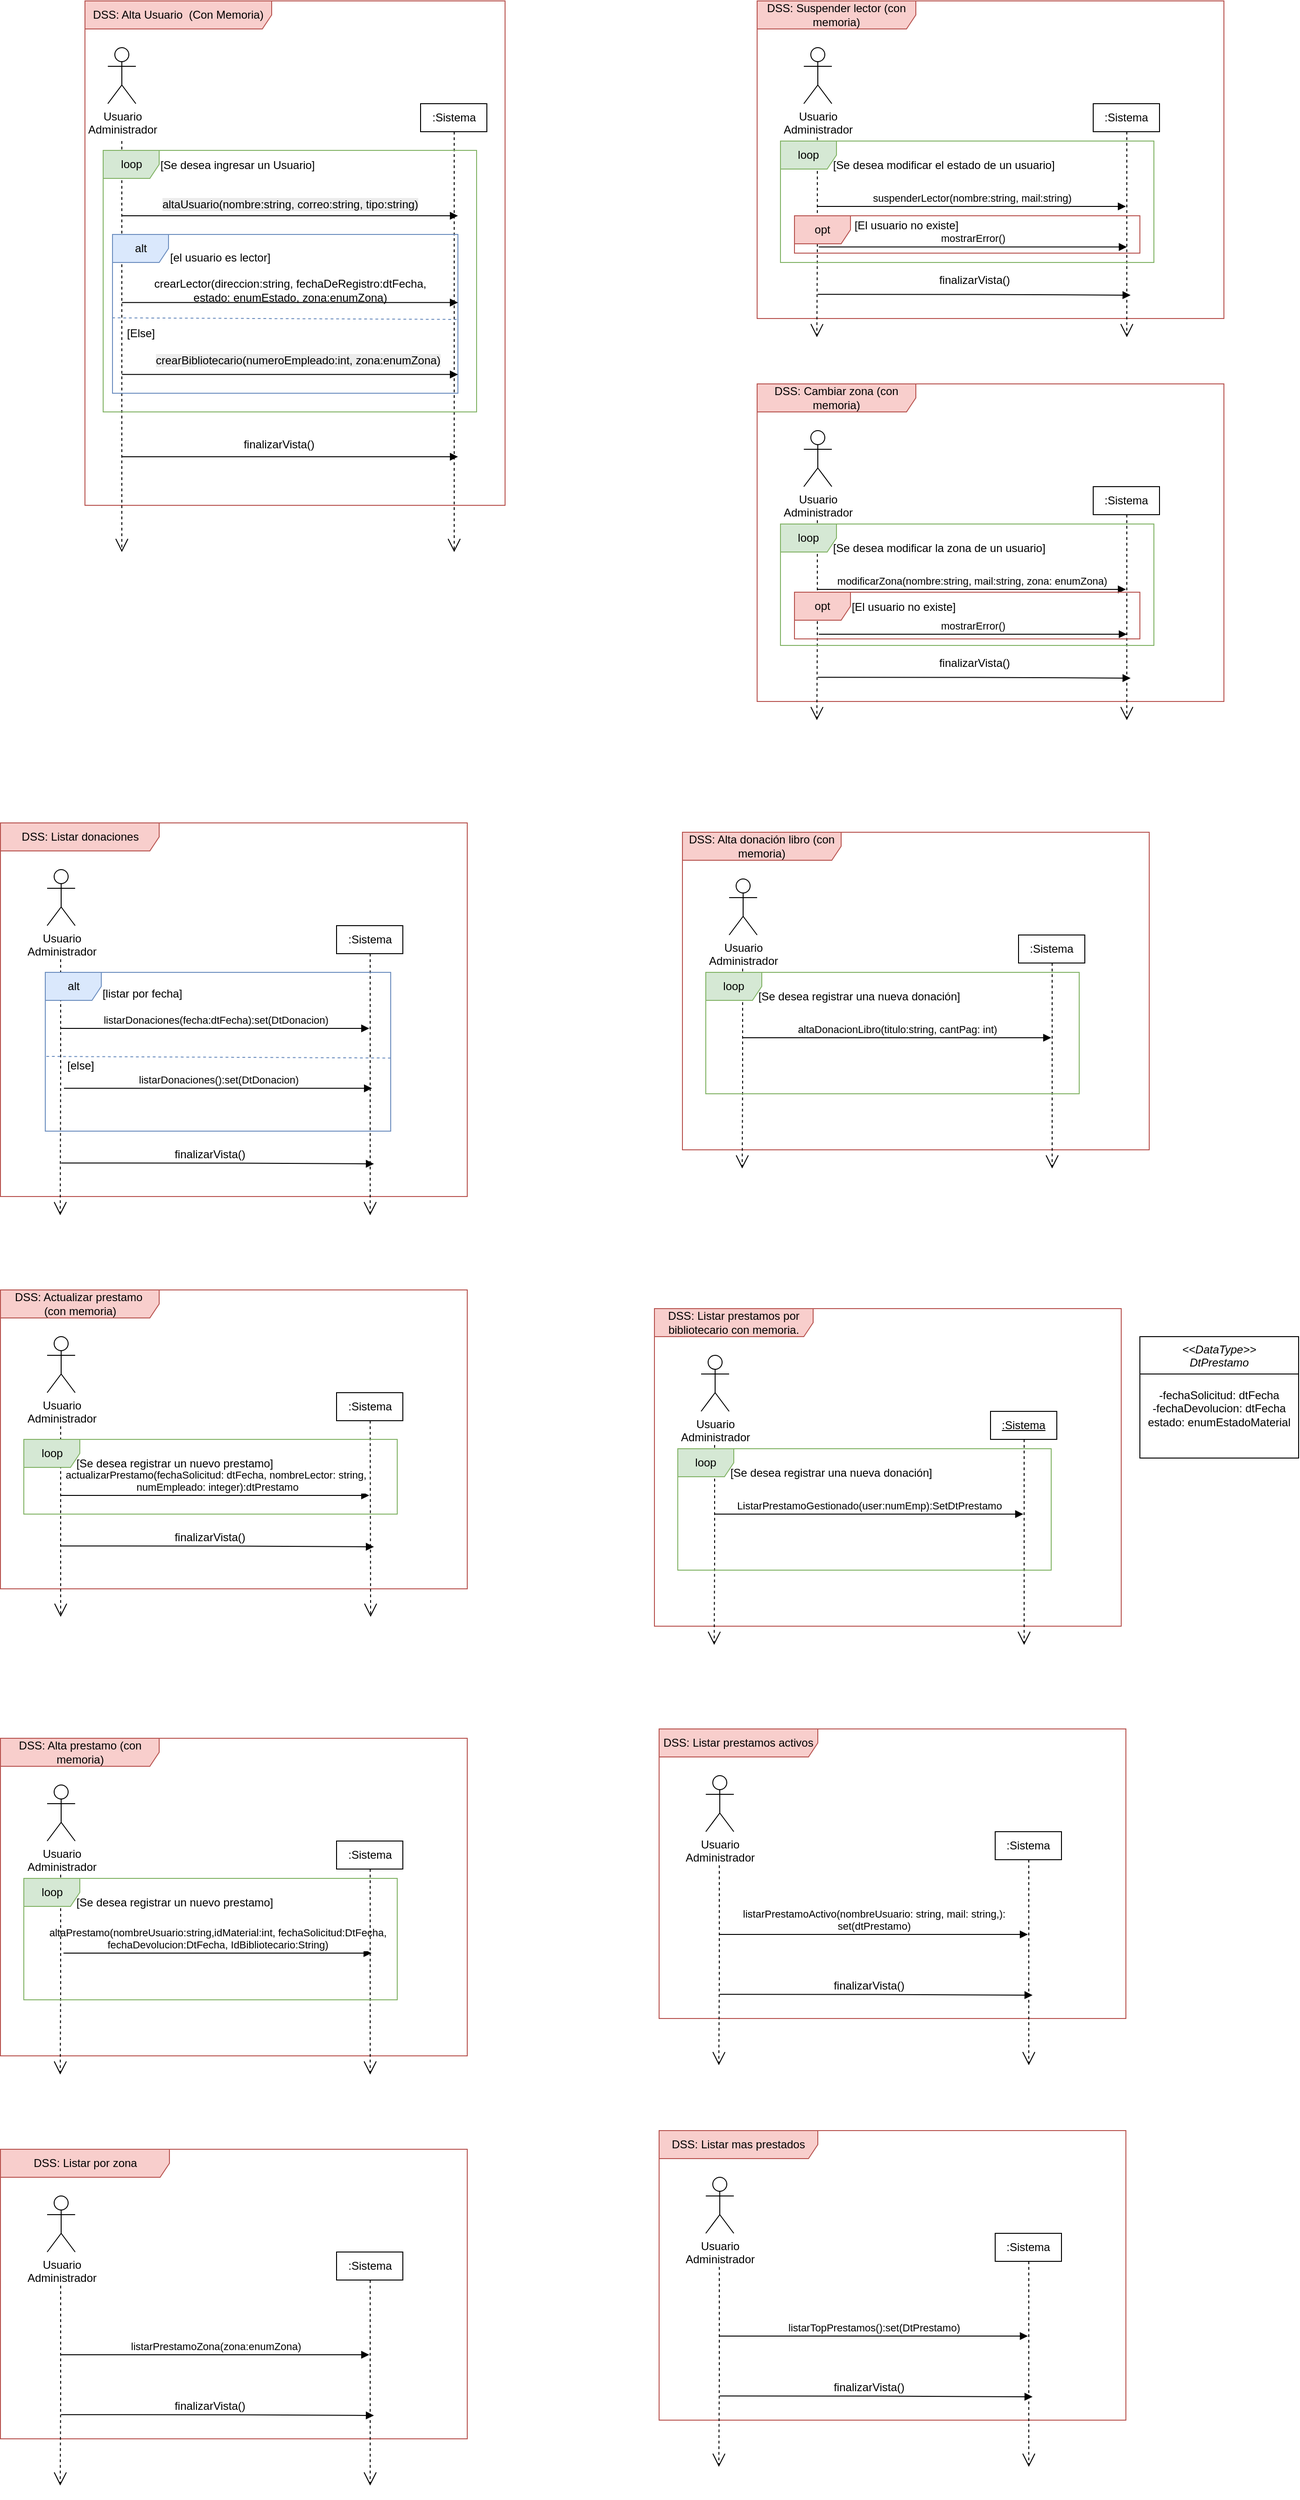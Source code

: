 <mxfile version="28.0.9">
  <diagram name="Página-1" id="qdVF2zYg-Ips_xFXBjyf">
    <mxGraphModel grid="1" page="1" gridSize="10" guides="1" tooltips="1" connect="1" arrows="1" fold="1" pageScale="1" pageWidth="827" pageHeight="1169" math="0" shadow="0">
      <root>
        <mxCell id="0" />
        <mxCell id="1" parent="0" />
        <mxCell id="u8HoLATWEpsCpUUx1uBB-64" value="&lt;span&gt;&lt;font style=&quot;color: rgb(0, 0, 0);&quot;&gt;altaPrestamo(nombreUsuario:string,idMaterial:int, fechaSolicitud:DtFecha,&lt;/font&gt;&lt;/span&gt;&lt;div&gt;&lt;span&gt;&lt;font style=&quot;color: rgb(0, 0, 0);&quot;&gt;fechaDevolucion:DtFecha, IdBibliotecario:String)&lt;/font&gt;&lt;/span&gt;&lt;/div&gt;" style="html=1;verticalAlign=bottom;endArrow=block;curved=0;rounded=0;" edge="1" parent="1">
          <mxGeometry x="-0.001" width="80" relative="1" as="geometry">
            <mxPoint x="307" y="2240" as="sourcePoint" />
            <mxPoint x="637" y="2240" as="targetPoint" />
            <mxPoint as="offset" />
          </mxGeometry>
        </mxCell>
        <mxCell id="IK1fP0KDzD4i9eeec2DN-3" value="DSS: Alta Usuario&amp;nbsp; (Con Memoria)" style="shape=umlFrame;whiteSpace=wrap;html=1;pointerEvents=0;fillColor=#f8cecc;strokeColor=#b85450;width=200;height=30;" vertex="1" parent="1">
          <mxGeometry x="330" y="150" width="450" height="540" as="geometry" />
        </mxCell>
        <mxCell id="_yzf1_SDmJfY8t1Ya5ZM-11" value="&lt;div&gt;DSS: Suspender lector (con memoria)&lt;/div&gt;" style="shape=umlFrame;whiteSpace=wrap;html=1;pointerEvents=0;fillColor=#f8cecc;strokeColor=#b85450;width=170;height=30;" vertex="1" parent="1">
          <mxGeometry x="1050" y="150" width="500" height="340" as="geometry" />
        </mxCell>
        <mxCell id="_yzf1_SDmJfY8t1Ya5ZM-12" value="Usuario&lt;div&gt;Administrador&lt;/div&gt;" style="shape=umlActor;verticalLabelPosition=bottom;verticalAlign=top;html=1;" vertex="1" parent="1">
          <mxGeometry x="1100" y="200" width="30" height="60" as="geometry" />
        </mxCell>
        <mxCell id="_yzf1_SDmJfY8t1Ya5ZM-14" value="" style="endArrow=open;endSize=12;dashed=1;html=1;rounded=0;" edge="1" parent="1">
          <mxGeometry width="160" relative="1" as="geometry">
            <mxPoint x="1114.47" y="296" as="sourcePoint" />
            <mxPoint x="1114" y="510" as="targetPoint" />
            <Array as="points">
              <mxPoint x="1114.47" y="416" />
            </Array>
          </mxGeometry>
        </mxCell>
        <mxCell id="_yzf1_SDmJfY8t1Ya5ZM-15" value=":Sistema" style="html=1;whiteSpace=wrap;" vertex="1" parent="1">
          <mxGeometry x="1410" y="260" width="71" height="30" as="geometry" />
        </mxCell>
        <mxCell id="_yzf1_SDmJfY8t1Ya5ZM-16" value="" style="endArrow=open;endSize=12;dashed=1;html=1;rounded=0;" edge="1" parent="1">
          <mxGeometry width="160" relative="1" as="geometry">
            <mxPoint x="1446" y="290" as="sourcePoint" />
            <mxPoint x="1446" y="510" as="targetPoint" />
          </mxGeometry>
        </mxCell>
        <mxCell id="_yzf1_SDmJfY8t1Ya5ZM-17" value="loop" style="shape=umlFrame;whiteSpace=wrap;html=1;pointerEvents=0;fillColor=#d5e8d4;strokeColor=#82b366;" vertex="1" parent="1">
          <mxGeometry x="1075" y="300" width="400" height="130" as="geometry" />
        </mxCell>
        <mxCell id="_yzf1_SDmJfY8t1Ya5ZM-19" value="" style="shape=table;startSize=0;container=1;collapsible=1;childLayout=tableLayout;fixedRows=1;rowLines=0;fontStyle=0;align=center;resizeLast=1;strokeColor=none;fillColor=none;collapsible=0;whiteSpace=wrap;html=1;" vertex="1" parent="1">
          <mxGeometry x="1090" y="310" width="330" height="30" as="geometry" />
        </mxCell>
        <mxCell id="_yzf1_SDmJfY8t1Ya5ZM-20" value="" style="shape=tableRow;horizontal=0;startSize=0;swimlaneHead=0;swimlaneBody=0;fillColor=none;collapsible=0;dropTarget=0;points=[[0,0.5],[1,0.5]];portConstraint=eastwest;top=0;left=0;right=0;bottom=0;" vertex="1" parent="_yzf1_SDmJfY8t1Ya5ZM-19">
          <mxGeometry width="330" height="30" as="geometry" />
        </mxCell>
        <mxCell id="_yzf1_SDmJfY8t1Ya5ZM-21" value="" style="shape=partialRectangle;connectable=0;fillColor=none;top=0;left=0;bottom=0;right=0;editable=1;overflow=hidden;" vertex="1" parent="_yzf1_SDmJfY8t1Ya5ZM-20">
          <mxGeometry width="30" height="30" as="geometry">
            <mxRectangle width="30" height="30" as="alternateBounds" />
          </mxGeometry>
        </mxCell>
        <mxCell id="_yzf1_SDmJfY8t1Ya5ZM-22" value=" [Se desea modificar el estado de un usuario]" style="shape=partialRectangle;connectable=0;fillColor=none;top=0;left=0;bottom=0;right=0;align=left;spacingLeft=6;overflow=hidden;" vertex="1" parent="_yzf1_SDmJfY8t1Ya5ZM-20">
          <mxGeometry x="30" width="300" height="30" as="geometry">
            <mxRectangle width="300" height="30" as="alternateBounds" />
          </mxGeometry>
        </mxCell>
        <mxCell id="_yzf1_SDmJfY8t1Ya5ZM-23" value="suspenderLector(nombre:string, mail:string)" style="html=1;verticalAlign=bottom;endArrow=block;curved=0;rounded=0;" edge="1" parent="1">
          <mxGeometry width="80" relative="1" as="geometry">
            <mxPoint x="1115" y="370" as="sourcePoint" />
            <mxPoint x="1445" y="370" as="targetPoint" />
          </mxGeometry>
        </mxCell>
        <mxCell id="u8HoLATWEpsCpUUx1uBB-19" value=":Sistema" style="html=1;whiteSpace=wrap;" vertex="1" parent="1">
          <mxGeometry x="689.5" y="260" width="71" height="30" as="geometry" />
        </mxCell>
        <mxCell id="u8HoLATWEpsCpUUx1uBB-20" value="" style="endArrow=open;endSize=12;dashed=1;html=1;rounded=0;" edge="1" parent="1">
          <mxGeometry width="160" relative="1" as="geometry">
            <mxPoint x="369.5" y="300" as="sourcePoint" />
            <mxPoint x="369.5" y="740" as="targetPoint" />
            <Array as="points">
              <mxPoint x="369.5" y="420" />
            </Array>
          </mxGeometry>
        </mxCell>
        <mxCell id="u8HoLATWEpsCpUUx1uBB-21" value="" style="endArrow=open;endSize=12;dashed=1;html=1;rounded=0;" edge="1" parent="1">
          <mxGeometry width="160" relative="1" as="geometry">
            <mxPoint x="725.5" y="290" as="sourcePoint" />
            <mxPoint x="725.5" y="740" as="targetPoint" />
          </mxGeometry>
        </mxCell>
        <mxCell id="u8HoLATWEpsCpUUx1uBB-24" value="Usuario&lt;div&gt;Administrador&lt;/div&gt;" style="shape=umlActor;verticalLabelPosition=bottom;verticalAlign=top;html=1;" vertex="1" parent="1">
          <mxGeometry x="354.5" y="200" width="30" height="60" as="geometry" />
        </mxCell>
        <mxCell id="u8HoLATWEpsCpUUx1uBB-27" value="alt" style="shape=umlFrame;whiteSpace=wrap;html=1;pointerEvents=0;fillColor=#dae8fc;strokeColor=#6c8ebf;" vertex="1" parent="1">
          <mxGeometry x="359.5" y="400" width="370" height="170" as="geometry" />
        </mxCell>
        <mxCell id="u8HoLATWEpsCpUUx1uBB-32" value="[Else]" style="text;html=1;align=center;verticalAlign=middle;whiteSpace=wrap;rounded=0;" vertex="1" parent="1">
          <mxGeometry x="359.5" y="490.89" width="60" height="30" as="geometry" />
        </mxCell>
        <mxCell id="u8HoLATWEpsCpUUx1uBB-33" value="[el usuario es lector]" style="text;html=1;align=center;verticalAlign=middle;whiteSpace=wrap;rounded=0;" vertex="1" parent="1">
          <mxGeometry x="419.5" y="410" width="110" height="30" as="geometry" />
        </mxCell>
        <mxCell id="u8HoLATWEpsCpUUx1uBB-34" value="" style="endArrow=none;dashed=1;html=1;rounded=0;fillColor=#dae8fc;strokeColor=#6c8ebf;exitX=-0.001;exitY=0.578;exitDx=0;exitDy=0;exitPerimeter=0;" edge="1" parent="1">
          <mxGeometry width="50" height="50" relative="1" as="geometry">
            <mxPoint x="359.13" y="489.26" as="sourcePoint" />
            <mxPoint x="729.5" y="491" as="targetPoint" />
          </mxGeometry>
        </mxCell>
        <mxCell id="u8HoLATWEpsCpUUx1uBB-35" value="loop" style="shape=umlFrame;whiteSpace=wrap;html=1;pointerEvents=0;fillColor=#d5e8d4;strokeColor=#82b366;" vertex="1" parent="1">
          <mxGeometry x="349.5" y="310" width="400" height="280" as="geometry" />
        </mxCell>
        <mxCell id="u8HoLATWEpsCpUUx1uBB-36" value="" style="shape=table;startSize=0;container=1;collapsible=1;childLayout=tableLayout;fixedRows=1;rowLines=0;fontStyle=0;align=center;resizeLast=1;strokeColor=none;fillColor=none;collapsible=0;whiteSpace=wrap;html=1;" vertex="1" parent="1">
          <mxGeometry x="369.5" y="310" width="240" height="30" as="geometry" />
        </mxCell>
        <mxCell id="u8HoLATWEpsCpUUx1uBB-37" value="" style="shape=tableRow;horizontal=0;startSize=0;swimlaneHead=0;swimlaneBody=0;fillColor=none;collapsible=0;dropTarget=0;points=[[0,0.5],[1,0.5]];portConstraint=eastwest;top=0;left=0;right=0;bottom=0;" vertex="1" parent="u8HoLATWEpsCpUUx1uBB-36">
          <mxGeometry width="240" height="30" as="geometry" />
        </mxCell>
        <mxCell id="u8HoLATWEpsCpUUx1uBB-38" value="" style="shape=partialRectangle;connectable=0;fillColor=none;top=0;left=0;bottom=0;right=0;editable=1;overflow=hidden;" vertex="1" parent="u8HoLATWEpsCpUUx1uBB-37">
          <mxGeometry width="30" height="30" as="geometry">
            <mxRectangle width="30" height="30" as="alternateBounds" />
          </mxGeometry>
        </mxCell>
        <mxCell id="u8HoLATWEpsCpUUx1uBB-39" value=" [Se desea ingresar un Usuario]" style="shape=partialRectangle;connectable=0;fillColor=none;top=0;left=0;bottom=0;right=0;align=left;spacingLeft=6;overflow=hidden;" vertex="1" parent="u8HoLATWEpsCpUUx1uBB-37">
          <mxGeometry x="30" width="210" height="30" as="geometry">
            <mxRectangle width="210" height="30" as="alternateBounds" />
          </mxGeometry>
        </mxCell>
        <mxCell id="_yzf1_SDmJfY8t1Ya5ZM-39" value="&lt;div&gt;DSS: Cambiar zona (con memoria)&lt;/div&gt;" style="shape=umlFrame;whiteSpace=wrap;html=1;pointerEvents=0;fillColor=#f8cecc;strokeColor=#b85450;width=170;height=30;" vertex="1" parent="1">
          <mxGeometry x="1050" y="560" width="500" height="340" as="geometry" />
        </mxCell>
        <mxCell id="_yzf1_SDmJfY8t1Ya5ZM-40" value="Usuario&lt;div&gt;Administrador&lt;/div&gt;" style="shape=umlActor;verticalLabelPosition=bottom;verticalAlign=top;html=1;" vertex="1" parent="1">
          <mxGeometry x="1100" y="610" width="30" height="60" as="geometry" />
        </mxCell>
        <mxCell id="_yzf1_SDmJfY8t1Ya5ZM-41" value="" style="endArrow=open;endSize=12;dashed=1;html=1;rounded=0;" edge="1" parent="1">
          <mxGeometry width="160" relative="1" as="geometry">
            <mxPoint x="1114.47" y="706" as="sourcePoint" />
            <mxPoint x="1114" y="920" as="targetPoint" />
            <Array as="points">
              <mxPoint x="1114.47" y="826" />
            </Array>
          </mxGeometry>
        </mxCell>
        <mxCell id="_yzf1_SDmJfY8t1Ya5ZM-42" value=":Sistema" style="html=1;whiteSpace=wrap;" vertex="1" parent="1">
          <mxGeometry x="1410" y="670" width="71" height="30" as="geometry" />
        </mxCell>
        <mxCell id="_yzf1_SDmJfY8t1Ya5ZM-43" value="" style="endArrow=open;endSize=12;dashed=1;html=1;rounded=0;" edge="1" parent="1">
          <mxGeometry width="160" relative="1" as="geometry">
            <mxPoint x="1446" y="700" as="sourcePoint" />
            <mxPoint x="1446" y="920" as="targetPoint" />
          </mxGeometry>
        </mxCell>
        <mxCell id="_yzf1_SDmJfY8t1Ya5ZM-44" value="loop" style="shape=umlFrame;whiteSpace=wrap;html=1;pointerEvents=0;fillColor=#d5e8d4;strokeColor=#82b366;" vertex="1" parent="1">
          <mxGeometry x="1075" y="710" width="400" height="130" as="geometry" />
        </mxCell>
        <mxCell id="_yzf1_SDmJfY8t1Ya5ZM-45" value="" style="shape=table;startSize=0;container=1;collapsible=1;childLayout=tableLayout;fixedRows=1;rowLines=0;fontStyle=0;align=center;resizeLast=1;strokeColor=none;fillColor=none;collapsible=0;whiteSpace=wrap;html=1;" vertex="1" parent="1">
          <mxGeometry x="1090" y="720" width="330" height="30" as="geometry" />
        </mxCell>
        <mxCell id="_yzf1_SDmJfY8t1Ya5ZM-46" value="" style="shape=tableRow;horizontal=0;startSize=0;swimlaneHead=0;swimlaneBody=0;fillColor=none;collapsible=0;dropTarget=0;points=[[0,0.5],[1,0.5]];portConstraint=eastwest;top=0;left=0;right=0;bottom=0;" vertex="1" parent="_yzf1_SDmJfY8t1Ya5ZM-45">
          <mxGeometry width="330" height="30" as="geometry" />
        </mxCell>
        <mxCell id="_yzf1_SDmJfY8t1Ya5ZM-47" value="" style="shape=partialRectangle;connectable=0;fillColor=none;top=0;left=0;bottom=0;right=0;editable=1;overflow=hidden;" vertex="1" parent="_yzf1_SDmJfY8t1Ya5ZM-46">
          <mxGeometry width="30" height="30" as="geometry">
            <mxRectangle width="30" height="30" as="alternateBounds" />
          </mxGeometry>
        </mxCell>
        <mxCell id="_yzf1_SDmJfY8t1Ya5ZM-48" value=" [Se desea modificar la zona de un usuario]" style="shape=partialRectangle;connectable=0;fillColor=none;top=0;left=0;bottom=0;right=0;align=left;spacingLeft=6;overflow=hidden;" vertex="1" parent="_yzf1_SDmJfY8t1Ya5ZM-46">
          <mxGeometry x="30" width="300" height="30" as="geometry">
            <mxRectangle width="300" height="30" as="alternateBounds" />
          </mxGeometry>
        </mxCell>
        <mxCell id="_yzf1_SDmJfY8t1Ya5ZM-49" value="modificarZona(nombre:string, mail:string, zona: enumZona)" style="html=1;verticalAlign=bottom;endArrow=block;curved=0;rounded=0;" edge="1" parent="1">
          <mxGeometry x="-0.001" width="80" relative="1" as="geometry">
            <mxPoint x="1115" y="780" as="sourcePoint" />
            <mxPoint x="1445" y="780" as="targetPoint" />
            <mxPoint as="offset" />
          </mxGeometry>
        </mxCell>
        <mxCell id="_yzf1_SDmJfY8t1Ya5ZM-52" value="opt" style="shape=umlFrame;whiteSpace=wrap;html=1;pointerEvents=0;fillColor=#f8cecc;strokeColor=#b85450;" vertex="1" parent="1">
          <mxGeometry x="1090" y="783" width="370" height="50" as="geometry" />
        </mxCell>
        <mxCell id="_yzf1_SDmJfY8t1Ya5ZM-53" value="" style="shape=table;startSize=0;container=1;collapsible=1;childLayout=tableLayout;fixedRows=1;rowLines=0;fontStyle=0;align=center;resizeLast=1;strokeColor=none;fillColor=none;collapsible=0;whiteSpace=wrap;html=1;" vertex="1" parent="1">
          <mxGeometry x="1110" y="783" width="330" height="30" as="geometry" />
        </mxCell>
        <mxCell id="_yzf1_SDmJfY8t1Ya5ZM-54" value="" style="shape=tableRow;horizontal=0;startSize=0;swimlaneHead=0;swimlaneBody=0;fillColor=none;collapsible=0;dropTarget=0;points=[[0,0.5],[1,0.5]];portConstraint=eastwest;top=0;left=0;right=0;bottom=0;" vertex="1" parent="_yzf1_SDmJfY8t1Ya5ZM-53">
          <mxGeometry width="330" height="30" as="geometry" />
        </mxCell>
        <mxCell id="_yzf1_SDmJfY8t1Ya5ZM-55" value="" style="shape=partialRectangle;connectable=0;fillColor=none;top=0;left=0;bottom=0;right=0;editable=1;overflow=hidden;" vertex="1" parent="_yzf1_SDmJfY8t1Ya5ZM-54">
          <mxGeometry width="30" height="30" as="geometry">
            <mxRectangle width="30" height="30" as="alternateBounds" />
          </mxGeometry>
        </mxCell>
        <mxCell id="_yzf1_SDmJfY8t1Ya5ZM-56" value=" [El usuario no existe]" style="shape=partialRectangle;connectable=0;fillColor=none;top=0;left=0;bottom=0;right=0;align=left;spacingLeft=6;overflow=hidden;" vertex="1" parent="_yzf1_SDmJfY8t1Ya5ZM-54">
          <mxGeometry x="30" width="300" height="30" as="geometry">
            <mxRectangle width="300" height="30" as="alternateBounds" />
          </mxGeometry>
        </mxCell>
        <mxCell id="_yzf1_SDmJfY8t1Ya5ZM-57" value="mostrarError()" style="html=1;verticalAlign=bottom;endArrow=block;curved=0;rounded=0;" edge="1" parent="1">
          <mxGeometry x="-0.001" width="80" relative="1" as="geometry">
            <mxPoint x="1116" y="828" as="sourcePoint" />
            <mxPoint x="1446" y="828" as="targetPoint" />
            <mxPoint as="offset" />
          </mxGeometry>
        </mxCell>
        <mxCell id="IK1fP0KDzD4i9eeec2DN-5" value="&lt;div&gt;DSS: Alta donación libro (con memoria)&lt;/div&gt;" style="shape=umlFrame;whiteSpace=wrap;html=1;pointerEvents=0;fillColor=#f8cecc;strokeColor=#b85450;width=170;height=30;" vertex="1" parent="1">
          <mxGeometry x="970" y="1040" width="500" height="340" as="geometry" />
        </mxCell>
        <mxCell id="IK1fP0KDzD4i9eeec2DN-6" value="Usuario&lt;div&gt;Administrador&lt;/div&gt;" style="shape=umlActor;verticalLabelPosition=bottom;verticalAlign=top;html=1;" vertex="1" parent="1">
          <mxGeometry x="1020" y="1090" width="30" height="60" as="geometry" />
        </mxCell>
        <mxCell id="IK1fP0KDzD4i9eeec2DN-7" value="" style="endArrow=open;endSize=12;dashed=1;html=1;rounded=0;" edge="1" parent="1">
          <mxGeometry width="160" relative="1" as="geometry">
            <mxPoint x="1034.47" y="1186" as="sourcePoint" />
            <mxPoint x="1034" y="1400" as="targetPoint" />
            <Array as="points">
              <mxPoint x="1034.47" y="1306" />
            </Array>
          </mxGeometry>
        </mxCell>
        <mxCell id="IK1fP0KDzD4i9eeec2DN-8" value=":Sistema" style="html=1;whiteSpace=wrap;" vertex="1" parent="1">
          <mxGeometry x="1330" y="1150" width="71" height="30" as="geometry" />
        </mxCell>
        <mxCell id="IK1fP0KDzD4i9eeec2DN-9" value="" style="endArrow=open;endSize=12;dashed=1;html=1;rounded=0;" edge="1" parent="1">
          <mxGeometry width="160" relative="1" as="geometry">
            <mxPoint x="1366" y="1180" as="sourcePoint" />
            <mxPoint x="1366" y="1400" as="targetPoint" />
          </mxGeometry>
        </mxCell>
        <mxCell id="IK1fP0KDzD4i9eeec2DN-10" value="loop" style="shape=umlFrame;whiteSpace=wrap;html=1;pointerEvents=0;fillColor=#d5e8d4;strokeColor=#82b366;" vertex="1" parent="1">
          <mxGeometry x="995" y="1190" width="400" height="130" as="geometry" />
        </mxCell>
        <mxCell id="IK1fP0KDzD4i9eeec2DN-11" value="" style="shape=table;startSize=0;container=1;collapsible=1;childLayout=tableLayout;fixedRows=1;rowLines=0;fontStyle=0;align=center;resizeLast=1;strokeColor=none;fillColor=none;collapsible=0;whiteSpace=wrap;html=1;" vertex="1" parent="1">
          <mxGeometry x="1010" y="1200" width="330" height="30" as="geometry" />
        </mxCell>
        <mxCell id="IK1fP0KDzD4i9eeec2DN-12" value="" style="shape=tableRow;horizontal=0;startSize=0;swimlaneHead=0;swimlaneBody=0;fillColor=none;collapsible=0;dropTarget=0;points=[[0,0.5],[1,0.5]];portConstraint=eastwest;top=0;left=0;right=0;bottom=0;" vertex="1" parent="IK1fP0KDzD4i9eeec2DN-11">
          <mxGeometry width="330" height="30" as="geometry" />
        </mxCell>
        <mxCell id="IK1fP0KDzD4i9eeec2DN-13" value="" style="shape=partialRectangle;connectable=0;fillColor=none;top=0;left=0;bottom=0;right=0;editable=1;overflow=hidden;" vertex="1" parent="IK1fP0KDzD4i9eeec2DN-12">
          <mxGeometry width="30" height="30" as="geometry">
            <mxRectangle width="30" height="30" as="alternateBounds" />
          </mxGeometry>
        </mxCell>
        <mxCell id="IK1fP0KDzD4i9eeec2DN-14" value=" [Se desea registrar una nueva donación]" style="shape=partialRectangle;connectable=0;fillColor=none;top=0;left=0;bottom=0;right=0;align=left;spacingLeft=6;overflow=hidden;" vertex="1" parent="IK1fP0KDzD4i9eeec2DN-12">
          <mxGeometry x="30" width="300" height="30" as="geometry">
            <mxRectangle width="300" height="30" as="alternateBounds" />
          </mxGeometry>
        </mxCell>
        <mxCell id="IK1fP0KDzD4i9eeec2DN-15" value="altaDonacionLibro(titulo:string, cantPag: int)" style="html=1;verticalAlign=bottom;endArrow=block;curved=0;rounded=0;" edge="1" parent="1">
          <mxGeometry x="-0.001" width="80" relative="1" as="geometry">
            <mxPoint x="1035" y="1260" as="sourcePoint" />
            <mxPoint x="1365" y="1260" as="targetPoint" />
            <mxPoint as="offset" />
          </mxGeometry>
        </mxCell>
        <mxCell id="_yzf1_SDmJfY8t1Ya5ZM-58" value="opt" style="shape=umlFrame;whiteSpace=wrap;html=1;pointerEvents=0;fillColor=#f8cecc;strokeColor=#b85450;" vertex="1" parent="1">
          <mxGeometry x="1090" y="380" width="370" height="40" as="geometry" />
        </mxCell>
        <mxCell id="_yzf1_SDmJfY8t1Ya5ZM-59" value="" style="shape=table;startSize=0;container=1;collapsible=1;childLayout=tableLayout;fixedRows=1;rowLines=0;fontStyle=0;align=center;resizeLast=1;strokeColor=none;fillColor=none;collapsible=0;whiteSpace=wrap;html=1;" vertex="1" parent="1">
          <mxGeometry x="1113" y="374.39" width="330" height="30" as="geometry" />
        </mxCell>
        <mxCell id="_yzf1_SDmJfY8t1Ya5ZM-60" value="" style="shape=tableRow;horizontal=0;startSize=0;swimlaneHead=0;swimlaneBody=0;fillColor=none;collapsible=0;dropTarget=0;points=[[0,0.5],[1,0.5]];portConstraint=eastwest;top=0;left=0;right=0;bottom=0;" vertex="1" parent="_yzf1_SDmJfY8t1Ya5ZM-59">
          <mxGeometry width="330" height="30" as="geometry" />
        </mxCell>
        <mxCell id="_yzf1_SDmJfY8t1Ya5ZM-61" value="" style="shape=partialRectangle;connectable=0;fillColor=none;top=0;left=0;bottom=0;right=0;editable=1;overflow=hidden;" vertex="1" parent="_yzf1_SDmJfY8t1Ya5ZM-60">
          <mxGeometry width="30" height="30" as="geometry">
            <mxRectangle width="30" height="30" as="alternateBounds" />
          </mxGeometry>
        </mxCell>
        <mxCell id="_yzf1_SDmJfY8t1Ya5ZM-62" value=" [El usuario no existe]" style="shape=partialRectangle;connectable=0;fillColor=none;top=0;left=0;bottom=0;right=0;align=left;spacingLeft=6;overflow=hidden;" vertex="1" parent="_yzf1_SDmJfY8t1Ya5ZM-60">
          <mxGeometry x="30" width="300" height="30" as="geometry">
            <mxRectangle width="300" height="30" as="alternateBounds" />
          </mxGeometry>
        </mxCell>
        <mxCell id="_yzf1_SDmJfY8t1Ya5ZM-63" value="mostrarError()" style="html=1;verticalAlign=bottom;endArrow=block;curved=0;rounded=0;" edge="1" parent="1">
          <mxGeometry x="-0.001" width="80" relative="1" as="geometry">
            <mxPoint x="1116" y="413.39" as="sourcePoint" />
            <mxPoint x="1446" y="413.39" as="targetPoint" />
            <mxPoint as="offset" />
          </mxGeometry>
        </mxCell>
        <mxCell id="_yzf1_SDmJfY8t1Ya5ZM-64" value="&lt;div&gt;DSS: Listar donaciones&lt;/div&gt;" style="shape=umlFrame;whiteSpace=wrap;html=1;pointerEvents=0;fillColor=#f8cecc;strokeColor=#b85450;width=170;height=30;" vertex="1" parent="1">
          <mxGeometry x="239.5" y="1030" width="500" height="400" as="geometry" />
        </mxCell>
        <mxCell id="_yzf1_SDmJfY8t1Ya5ZM-65" value="Usuario&lt;div&gt;Administrador&lt;/div&gt;" style="shape=umlActor;verticalLabelPosition=bottom;verticalAlign=top;html=1;" vertex="1" parent="1">
          <mxGeometry x="289.5" y="1080" width="30" height="60" as="geometry" />
        </mxCell>
        <mxCell id="_yzf1_SDmJfY8t1Ya5ZM-66" value="" style="endArrow=open;endSize=12;dashed=1;html=1;rounded=0;" edge="1" parent="1">
          <mxGeometry width="160" relative="1" as="geometry">
            <mxPoint x="303.97" y="1176" as="sourcePoint" />
            <mxPoint x="303.5" y="1450" as="targetPoint" />
            <Array as="points">
              <mxPoint x="303.97" y="1296" />
            </Array>
          </mxGeometry>
        </mxCell>
        <mxCell id="_yzf1_SDmJfY8t1Ya5ZM-67" value=":Sistema" style="html=1;whiteSpace=wrap;" vertex="1" parent="1">
          <mxGeometry x="599.5" y="1140" width="71" height="30" as="geometry" />
        </mxCell>
        <mxCell id="_yzf1_SDmJfY8t1Ya5ZM-68" value="" style="endArrow=open;endSize=12;dashed=1;html=1;rounded=0;" edge="1" parent="1">
          <mxGeometry width="160" relative="1" as="geometry">
            <mxPoint x="635.5" y="1170" as="sourcePoint" />
            <mxPoint x="635.5" y="1450" as="targetPoint" />
          </mxGeometry>
        </mxCell>
        <mxCell id="_yzf1_SDmJfY8t1Ya5ZM-74" value="listarDonaciones(fecha:dtFecha):set(DtDonacion)" style="html=1;verticalAlign=bottom;endArrow=block;curved=0;rounded=0;" edge="1" parent="1">
          <mxGeometry width="80" relative="1" as="geometry">
            <mxPoint x="304.5" y="1250" as="sourcePoint" />
            <mxPoint x="634.5" y="1250" as="targetPoint" />
          </mxGeometry>
        </mxCell>
        <mxCell id="_yzf1_SDmJfY8t1Ya5ZM-83" value="alt" style="shape=umlFrame;whiteSpace=wrap;html=1;pointerEvents=0;fillColor=#dae8fc;strokeColor=#6c8ebf;" vertex="1" parent="1">
          <mxGeometry x="287.5" y="1190" width="370" height="170" as="geometry" />
        </mxCell>
        <mxCell id="_yzf1_SDmJfY8t1Ya5ZM-84" value="[listar por fecha]" style="text;html=1;align=center;verticalAlign=middle;resizable=0;points=[];autosize=1;strokeColor=none;fillColor=none;" vertex="1" parent="1">
          <mxGeometry x="335.5" y="1198" width="110" height="30" as="geometry" />
        </mxCell>
        <mxCell id="_yzf1_SDmJfY8t1Ya5ZM-85" value="" style="endArrow=none;dashed=1;html=1;rounded=0;fillColor=#dae8fc;strokeColor=#6c8ebf;exitX=-0.001;exitY=0.578;exitDx=0;exitDy=0;exitPerimeter=0;" edge="1" parent="1">
          <mxGeometry width="50" height="50" relative="1" as="geometry">
            <mxPoint x="288.63" y="1280" as="sourcePoint" />
            <mxPoint x="659" y="1281.74" as="targetPoint" />
          </mxGeometry>
        </mxCell>
        <mxCell id="_yzf1_SDmJfY8t1Ya5ZM-86" value="[else]" style="text;html=1;align=center;verticalAlign=middle;resizable=0;points=[];autosize=1;strokeColor=none;fillColor=none;" vertex="1" parent="1">
          <mxGeometry x="299.5" y="1275" width="50" height="30" as="geometry" />
        </mxCell>
        <mxCell id="_yzf1_SDmJfY8t1Ya5ZM-87" value="listarDonaciones():set(DtDonacion)" style="html=1;verticalAlign=bottom;endArrow=block;curved=0;rounded=0;" edge="1" parent="1">
          <mxGeometry x="-0.001" width="80" relative="1" as="geometry">
            <mxPoint x="307.5" y="1314.18" as="sourcePoint" />
            <mxPoint x="637.5" y="1314.18" as="targetPoint" />
            <mxPoint as="offset" />
          </mxGeometry>
        </mxCell>
        <mxCell id="u8HoLATWEpsCpUUx1uBB-47" value="" style="group" connectable="0" vertex="1" parent="1">
          <mxGeometry x="369.5" y="350" width="360" height="50" as="geometry" />
        </mxCell>
        <mxCell id="u8HoLATWEpsCpUUx1uBB-22" value="" style="endArrow=block;endFill=1;html=1;edgeStyle=orthogonalEdgeStyle;align=left;verticalAlign=top;rounded=0;startSize=10;" edge="1" parent="u8HoLATWEpsCpUUx1uBB-47">
          <mxGeometry x="-1" relative="1" as="geometry">
            <mxPoint y="30" as="sourcePoint" />
            <mxPoint x="360" y="30" as="targetPoint" />
          </mxGeometry>
        </mxCell>
        <mxCell id="_yzf1_SDmJfY8t1Ya5ZM-90" value="&#xa;&lt;span style=&quot;color: rgb(0, 0, 0); font-family: Helvetica; font-size: 12px; font-style: normal; font-variant-ligatures: normal; font-variant-caps: normal; font-weight: 400; letter-spacing: normal; orphans: 2; text-align: center; text-indent: 0px; text-transform: none; widows: 2; word-spacing: 0px; -webkit-text-stroke-width: 0px; white-space: normal; background-color: rgb(236, 236, 236); text-decoration-thickness: initial; text-decoration-style: initial; text-decoration-color: initial; display: inline !important; float: none;&quot;&gt;altaUsuario(nombre:string, correo:string, tipo:string)&lt;/span&gt;&#xa;&#xa;" style="text;html=1;align=center;verticalAlign=middle;whiteSpace=wrap;rounded=0;" vertex="1" parent="u8HoLATWEpsCpUUx1uBB-47">
          <mxGeometry x="15" width="330" height="50" as="geometry" />
        </mxCell>
        <mxCell id="u8HoLATWEpsCpUUx1uBB-48" value="" style="group" connectable="0" vertex="1" parent="1">
          <mxGeometry x="369.5" y="444.89" width="360" height="30" as="geometry" />
        </mxCell>
        <mxCell id="u8HoLATWEpsCpUUx1uBB-28" value="" style="endArrow=block;endFill=1;html=1;edgeStyle=orthogonalEdgeStyle;align=left;verticalAlign=top;rounded=0;" edge="1" parent="u8HoLATWEpsCpUUx1uBB-48">
          <mxGeometry x="-1" relative="1" as="geometry">
            <mxPoint y="28" as="sourcePoint" />
            <mxPoint x="360" y="28" as="targetPoint" />
          </mxGeometry>
        </mxCell>
        <mxCell id="u8HoLATWEpsCpUUx1uBB-29" value="crearLector(direccion:string, fechaDeRegistro:dtFecha, estado: enumEstado, zona:enumZona)" style="text;html=1;align=center;verticalAlign=middle;whiteSpace=wrap;rounded=0;" vertex="1" parent="u8HoLATWEpsCpUUx1uBB-48">
          <mxGeometry x="25" width="310" height="30" as="geometry" />
        </mxCell>
        <mxCell id="u8HoLATWEpsCpUUx1uBB-49" value="" style="group" connectable="0" vertex="1" parent="1">
          <mxGeometry x="369.5" y="520.89" width="400.5" height="30" as="geometry" />
        </mxCell>
        <mxCell id="u8HoLATWEpsCpUUx1uBB-30" value="" style="endArrow=block;endFill=1;html=1;edgeStyle=orthogonalEdgeStyle;align=left;verticalAlign=top;rounded=0;" edge="1" parent="u8HoLATWEpsCpUUx1uBB-49">
          <mxGeometry x="-1" relative="1" as="geometry">
            <mxPoint y="29" as="sourcePoint" />
            <mxPoint x="360" y="29" as="targetPoint" />
          </mxGeometry>
        </mxCell>
        <mxCell id="u8HoLATWEpsCpUUx1uBB-46" value="&lt;span style=&quot;font-size: 12px; text-align: center; background-color: rgb(236, 236, 236);&quot;&gt;crearBibliotecario(numeroEmpleado:int, zona:enumZona)&lt;/span&gt;" style="text;strokeColor=none;fillColor=none;spacingLeft=4;spacingRight=4;overflow=hidden;rotatable=0;points=[[0,0.5],[1,0.5]];portConstraint=eastwest;fontSize=11;whiteSpace=wrap;html=1;fontFamily=Helvetica;fontColor=default;labelBackgroundColor=default;resizable=1;" vertex="1" parent="u8HoLATWEpsCpUUx1uBB-49">
          <mxGeometry x="30.5" width="370" height="30" as="geometry" />
        </mxCell>
        <mxCell id="u8HoLATWEpsCpUUx1uBB-50" value="" style="group" connectable="0" vertex="1" parent="1">
          <mxGeometry x="369.5" y="610" width="360" height="30" as="geometry" />
        </mxCell>
        <mxCell id="u8HoLATWEpsCpUUx1uBB-25" value="finalizarVista()" style="text;html=1;align=center;verticalAlign=middle;whiteSpace=wrap;rounded=0;" vertex="1" parent="u8HoLATWEpsCpUUx1uBB-50">
          <mxGeometry x="138" width="60" height="30" as="geometry" />
        </mxCell>
        <mxCell id="u8HoLATWEpsCpUUx1uBB-26" value="" style="endArrow=block;endFill=1;html=1;edgeStyle=orthogonalEdgeStyle;align=left;verticalAlign=top;rounded=0;" edge="1" parent="u8HoLATWEpsCpUUx1uBB-50">
          <mxGeometry x="-1" relative="1" as="geometry">
            <mxPoint y="28" as="sourcePoint" />
            <mxPoint x="360" y="28" as="targetPoint" />
          </mxGeometry>
        </mxCell>
        <mxCell id="u8HoLATWEpsCpUUx1uBB-51" value="" style="group" connectable="0" vertex="1" parent="1">
          <mxGeometry x="1115" y="434.18" width="335" height="30.82" as="geometry" />
        </mxCell>
        <mxCell id="_yzf1_SDmJfY8t1Ya5ZM-24" value="finalizarVista()" style="text;html=1;align=center;verticalAlign=middle;whiteSpace=wrap;rounded=0;" vertex="1" parent="u8HoLATWEpsCpUUx1uBB-51">
          <mxGeometry x="138" width="60" height="30" as="geometry" />
        </mxCell>
        <mxCell id="_yzf1_SDmJfY8t1Ya5ZM-25" value="" style="endArrow=block;endFill=1;html=1;edgeStyle=orthogonalEdgeStyle;align=left;verticalAlign=top;rounded=0;" edge="1" parent="u8HoLATWEpsCpUUx1uBB-51">
          <mxGeometry x="-1" relative="1" as="geometry">
            <mxPoint y="30" as="sourcePoint" />
            <mxPoint x="335" y="30.82" as="targetPoint" />
            <Array as="points">
              <mxPoint x="168" y="29.82" />
              <mxPoint x="335" y="30.82" />
            </Array>
          </mxGeometry>
        </mxCell>
        <mxCell id="u8HoLATWEpsCpUUx1uBB-52" value="" style="group" connectable="0" vertex="1" parent="1">
          <mxGeometry x="1115" y="844.18" width="335" height="30.82" as="geometry" />
        </mxCell>
        <mxCell id="_yzf1_SDmJfY8t1Ya5ZM-50" value="finalizarVista()" style="text;html=1;align=center;verticalAlign=middle;whiteSpace=wrap;rounded=0;" vertex="1" parent="u8HoLATWEpsCpUUx1uBB-52">
          <mxGeometry x="138" width="60" height="30" as="geometry" />
        </mxCell>
        <mxCell id="_yzf1_SDmJfY8t1Ya5ZM-51" value="" style="endArrow=block;endFill=1;html=1;edgeStyle=orthogonalEdgeStyle;align=left;verticalAlign=top;rounded=0;" edge="1" parent="u8HoLATWEpsCpUUx1uBB-52">
          <mxGeometry x="-1" relative="1" as="geometry">
            <mxPoint y="30" as="sourcePoint" />
            <mxPoint x="335" y="30.82" as="targetPoint" />
            <Array as="points">
              <mxPoint x="168" y="29.82" />
              <mxPoint x="335" y="30.82" />
            </Array>
          </mxGeometry>
        </mxCell>
        <mxCell id="u8HoLATWEpsCpUUx1uBB-53" value="" style="group" connectable="0" vertex="1" parent="1">
          <mxGeometry x="304.5" y="1370" width="335" height="30" as="geometry" />
        </mxCell>
        <mxCell id="_yzf1_SDmJfY8t1Ya5ZM-75" value="finalizarVista()" style="text;html=1;align=center;verticalAlign=middle;whiteSpace=wrap;rounded=0;" vertex="1" parent="u8HoLATWEpsCpUUx1uBB-53">
          <mxGeometry x="129.5" width="60" height="30" as="geometry" />
        </mxCell>
        <mxCell id="_yzf1_SDmJfY8t1Ya5ZM-76" value="" style="endArrow=block;endFill=1;html=1;edgeStyle=orthogonalEdgeStyle;align=left;verticalAlign=top;rounded=0;" edge="1" parent="u8HoLATWEpsCpUUx1uBB-53">
          <mxGeometry x="-1" relative="1" as="geometry">
            <mxPoint y="24.18" as="sourcePoint" />
            <mxPoint x="335" y="25" as="targetPoint" />
            <Array as="points">
              <mxPoint x="168" y="24" />
              <mxPoint x="335" y="25" />
            </Array>
          </mxGeometry>
        </mxCell>
        <mxCell id="_yzf1_SDmJfY8t1Ya5ZM-93" value="&lt;div&gt;DSS: Actualizar prestamo&amp;nbsp;&lt;/div&gt;&lt;div&gt;(con memoria)&lt;/div&gt;" style="shape=umlFrame;whiteSpace=wrap;html=1;pointerEvents=0;fillColor=#f8cecc;strokeColor=#b85450;width=170;height=30;" vertex="1" parent="1">
          <mxGeometry x="239.5" y="1530" width="500" height="320" as="geometry" />
        </mxCell>
        <mxCell id="_yzf1_SDmJfY8t1Ya5ZM-94" value="Usuario&lt;div&gt;Administrador&lt;/div&gt;" style="shape=umlActor;verticalLabelPosition=bottom;verticalAlign=top;html=1;" vertex="1" parent="1">
          <mxGeometry x="289.5" y="1580" width="30" height="60" as="geometry" />
        </mxCell>
        <mxCell id="_yzf1_SDmJfY8t1Ya5ZM-95" value="" style="endArrow=open;endSize=12;dashed=1;html=1;rounded=0;" edge="1" parent="1">
          <mxGeometry width="160" relative="1" as="geometry">
            <mxPoint x="303.97" y="1676" as="sourcePoint" />
            <mxPoint x="304" y="1880" as="targetPoint" />
            <Array as="points">
              <mxPoint x="303.97" y="1796" />
            </Array>
          </mxGeometry>
        </mxCell>
        <mxCell id="_yzf1_SDmJfY8t1Ya5ZM-96" value=":Sistema" style="html=1;whiteSpace=wrap;" vertex="1" parent="1">
          <mxGeometry x="599.5" y="1640" width="71" height="30" as="geometry" />
        </mxCell>
        <mxCell id="_yzf1_SDmJfY8t1Ya5ZM-97" value="" style="endArrow=open;endSize=12;dashed=1;html=1;rounded=0;" edge="1" parent="1">
          <mxGeometry width="160" relative="1" as="geometry">
            <mxPoint x="635.5" y="1670" as="sourcePoint" />
            <mxPoint x="636" y="1880" as="targetPoint" />
          </mxGeometry>
        </mxCell>
        <mxCell id="_yzf1_SDmJfY8t1Ya5ZM-98" value="actualizarPrestamo(fechaSolicitud: dtFecha, nombreLector: string,&lt;div&gt;&amp;nbsp;numEmpleado: integer):dtPrestamo&lt;/div&gt;" style="html=1;verticalAlign=bottom;endArrow=block;curved=0;rounded=0;" edge="1" parent="1">
          <mxGeometry width="80" relative="1" as="geometry">
            <mxPoint x="304.5" y="1750" as="sourcePoint" />
            <mxPoint x="634.5" y="1750" as="targetPoint" />
          </mxGeometry>
        </mxCell>
        <mxCell id="_yzf1_SDmJfY8t1Ya5ZM-104" value="" style="group" connectable="0" vertex="1" parent="1">
          <mxGeometry x="304.5" y="1780" width="335" height="30" as="geometry" />
        </mxCell>
        <mxCell id="_yzf1_SDmJfY8t1Ya5ZM-105" value="finalizarVista()" style="text;html=1;align=center;verticalAlign=middle;whiteSpace=wrap;rounded=0;" vertex="1" parent="_yzf1_SDmJfY8t1Ya5ZM-104">
          <mxGeometry x="129.5" width="60" height="30" as="geometry" />
        </mxCell>
        <mxCell id="_yzf1_SDmJfY8t1Ya5ZM-106" value="" style="endArrow=block;endFill=1;html=1;edgeStyle=orthogonalEdgeStyle;align=left;verticalAlign=top;rounded=0;" edge="1" parent="_yzf1_SDmJfY8t1Ya5ZM-104">
          <mxGeometry x="-1" relative="1" as="geometry">
            <mxPoint y="24.18" as="sourcePoint" />
            <mxPoint x="335" y="25" as="targetPoint" />
            <Array as="points">
              <mxPoint x="168" y="24" />
              <mxPoint x="335" y="25" />
            </Array>
          </mxGeometry>
        </mxCell>
        <mxCell id="IK1fP0KDzD4i9eeec2DN-25" value="&lt;div&gt;DSS: Listar prestamos por bibliotecario con memoria.&lt;/div&gt;" style="shape=umlFrame;whiteSpace=wrap;html=1;pointerEvents=0;fillColor=#f8cecc;strokeColor=#b85450;width=170;height=30;" vertex="1" parent="1">
          <mxGeometry x="940" y="1550" width="500" height="340" as="geometry" />
        </mxCell>
        <mxCell id="IK1fP0KDzD4i9eeec2DN-26" value="Usuario&lt;div&gt;Administrador&lt;/div&gt;" style="shape=umlActor;verticalLabelPosition=bottom;verticalAlign=top;html=1;" vertex="1" parent="1">
          <mxGeometry x="990" y="1600" width="30" height="60" as="geometry" />
        </mxCell>
        <mxCell id="IK1fP0KDzD4i9eeec2DN-27" value="" style="endArrow=open;endSize=12;dashed=1;html=1;rounded=0;" edge="1" parent="1">
          <mxGeometry width="160" relative="1" as="geometry">
            <mxPoint x="1004.47" y="1696" as="sourcePoint" />
            <mxPoint x="1004" y="1910" as="targetPoint" />
            <Array as="points">
              <mxPoint x="1004.47" y="1816" />
            </Array>
          </mxGeometry>
        </mxCell>
        <mxCell id="IK1fP0KDzD4i9eeec2DN-28" value="&lt;u&gt;:Sistema&lt;/u&gt;" style="html=1;whiteSpace=wrap;" vertex="1" parent="1">
          <mxGeometry x="1300" y="1660" width="71" height="30" as="geometry" />
        </mxCell>
        <mxCell id="IK1fP0KDzD4i9eeec2DN-29" value="" style="endArrow=open;endSize=12;dashed=1;html=1;rounded=0;" edge="1" parent="1">
          <mxGeometry width="160" relative="1" as="geometry">
            <mxPoint x="1336" y="1690" as="sourcePoint" />
            <mxPoint x="1336" y="1910" as="targetPoint" />
          </mxGeometry>
        </mxCell>
        <mxCell id="IK1fP0KDzD4i9eeec2DN-30" value="loop" style="shape=umlFrame;whiteSpace=wrap;html=1;pointerEvents=0;fillColor=#d5e8d4;strokeColor=#82b366;" vertex="1" parent="1">
          <mxGeometry x="965" y="1700" width="400" height="130" as="geometry" />
        </mxCell>
        <mxCell id="IK1fP0KDzD4i9eeec2DN-31" value="" style="shape=table;startSize=0;container=1;collapsible=1;childLayout=tableLayout;fixedRows=1;rowLines=0;fontStyle=0;align=center;resizeLast=1;strokeColor=none;fillColor=none;collapsible=0;whiteSpace=wrap;html=1;" vertex="1" parent="1">
          <mxGeometry x="980" y="1710" width="330" height="30" as="geometry" />
        </mxCell>
        <mxCell id="IK1fP0KDzD4i9eeec2DN-32" value="" style="shape=tableRow;horizontal=0;startSize=0;swimlaneHead=0;swimlaneBody=0;fillColor=none;collapsible=0;dropTarget=0;points=[[0,0.5],[1,0.5]];portConstraint=eastwest;top=0;left=0;right=0;bottom=0;" vertex="1" parent="IK1fP0KDzD4i9eeec2DN-31">
          <mxGeometry width="330" height="30" as="geometry" />
        </mxCell>
        <mxCell id="IK1fP0KDzD4i9eeec2DN-33" value="" style="shape=partialRectangle;connectable=0;fillColor=none;top=0;left=0;bottom=0;right=0;editable=1;overflow=hidden;" vertex="1" parent="IK1fP0KDzD4i9eeec2DN-32">
          <mxGeometry width="30" height="30" as="geometry">
            <mxRectangle width="30" height="30" as="alternateBounds" />
          </mxGeometry>
        </mxCell>
        <mxCell id="IK1fP0KDzD4i9eeec2DN-34" value=" [Se desea registrar una nueva donación]" style="shape=partialRectangle;connectable=0;fillColor=none;top=0;left=0;bottom=0;right=0;align=left;spacingLeft=6;overflow=hidden;" vertex="1" parent="IK1fP0KDzD4i9eeec2DN-32">
          <mxGeometry x="30" width="300" height="30" as="geometry">
            <mxRectangle width="300" height="30" as="alternateBounds" />
          </mxGeometry>
        </mxCell>
        <mxCell id="IK1fP0KDzD4i9eeec2DN-35" value="ListarPrestamoGestionado(user:numEmp):SetDtPrestamo" style="html=1;verticalAlign=bottom;endArrow=block;curved=0;rounded=0;" edge="1" parent="1">
          <mxGeometry width="80" relative="1" as="geometry">
            <mxPoint x="1005" y="1770" as="sourcePoint" />
            <mxPoint x="1335" y="1770" as="targetPoint" />
            <mxPoint as="offset" />
          </mxGeometry>
        </mxCell>
        <mxCell id="u8HoLATWEpsCpUUx1uBB-54" value="&lt;div&gt;DSS: Alta prestamo (con memoria)&lt;/div&gt;" style="shape=umlFrame;whiteSpace=wrap;html=1;pointerEvents=0;fillColor=#f8cecc;strokeColor=#b85450;width=170;height=30;" vertex="1" parent="1">
          <mxGeometry x="239.5" y="2010" width="500" height="340" as="geometry" />
        </mxCell>
        <mxCell id="u8HoLATWEpsCpUUx1uBB-55" value="Usuario&lt;div&gt;Administrador&lt;/div&gt;" style="shape=umlActor;verticalLabelPosition=bottom;verticalAlign=top;html=1;" vertex="1" parent="1">
          <mxGeometry x="289.5" y="2060" width="30" height="60" as="geometry" />
        </mxCell>
        <mxCell id="u8HoLATWEpsCpUUx1uBB-56" value="" style="endArrow=open;endSize=12;dashed=1;html=1;rounded=0;" edge="1" parent="1">
          <mxGeometry width="160" relative="1" as="geometry">
            <mxPoint x="303.97" y="2156" as="sourcePoint" />
            <mxPoint x="303.5" y="2370" as="targetPoint" />
            <Array as="points">
              <mxPoint x="303.97" y="2276" />
            </Array>
          </mxGeometry>
        </mxCell>
        <mxCell id="u8HoLATWEpsCpUUx1uBB-57" value=":Sistema" style="html=1;whiteSpace=wrap;" vertex="1" parent="1">
          <mxGeometry x="599.5" y="2120" width="71" height="30" as="geometry" />
        </mxCell>
        <mxCell id="u8HoLATWEpsCpUUx1uBB-58" value="" style="endArrow=open;endSize=12;dashed=1;html=1;rounded=0;" edge="1" parent="1">
          <mxGeometry width="160" relative="1" as="geometry">
            <mxPoint x="635.5" y="2150" as="sourcePoint" />
            <mxPoint x="635.5" y="2370" as="targetPoint" />
          </mxGeometry>
        </mxCell>
        <mxCell id="u8HoLATWEpsCpUUx1uBB-59" value="loop" style="shape=umlFrame;whiteSpace=wrap;html=1;pointerEvents=0;fillColor=#d5e8d4;strokeColor=#82b366;" vertex="1" parent="1">
          <mxGeometry x="264.5" y="2160" width="400" height="130" as="geometry" />
        </mxCell>
        <mxCell id="u8HoLATWEpsCpUUx1uBB-60" value="" style="shape=table;startSize=0;container=1;collapsible=1;childLayout=tableLayout;fixedRows=1;rowLines=0;fontStyle=0;align=center;resizeLast=1;strokeColor=none;fillColor=none;collapsible=0;whiteSpace=wrap;html=1;" vertex="1" parent="1">
          <mxGeometry x="279.5" y="2170" width="330" height="30" as="geometry" />
        </mxCell>
        <mxCell id="u8HoLATWEpsCpUUx1uBB-61" value="" style="shape=tableRow;horizontal=0;startSize=0;swimlaneHead=0;swimlaneBody=0;fillColor=none;collapsible=0;dropTarget=0;points=[[0,0.5],[1,0.5]];portConstraint=eastwest;top=0;left=0;right=0;bottom=0;" vertex="1" parent="u8HoLATWEpsCpUUx1uBB-60">
          <mxGeometry width="330" height="30" as="geometry" />
        </mxCell>
        <mxCell id="u8HoLATWEpsCpUUx1uBB-62" value="" style="shape=partialRectangle;connectable=0;fillColor=none;top=0;left=0;bottom=0;right=0;editable=1;overflow=hidden;" vertex="1" parent="u8HoLATWEpsCpUUx1uBB-61">
          <mxGeometry width="30" height="30" as="geometry">
            <mxRectangle width="30" height="30" as="alternateBounds" />
          </mxGeometry>
        </mxCell>
        <mxCell id="u8HoLATWEpsCpUUx1uBB-63" value=" [Se desea registrar un nuevo prestamo]" style="shape=partialRectangle;connectable=0;fillColor=none;top=0;left=0;bottom=0;right=0;align=left;spacingLeft=6;overflow=hidden;" vertex="1" parent="u8HoLATWEpsCpUUx1uBB-61">
          <mxGeometry x="30" width="300" height="30" as="geometry">
            <mxRectangle width="300" height="30" as="alternateBounds" />
          </mxGeometry>
        </mxCell>
        <mxCell id="IK1fP0KDzD4i9eeec2DN-36" value="&lt;&lt;DataType&gt;&gt;&#xa;DtPrestamo" style="swimlane;fontStyle=2;align=center;verticalAlign=top;childLayout=stackLayout;horizontal=1;startSize=40;horizontalStack=0;resizeParent=1;resizeLast=0;collapsible=1;marginBottom=0;rounded=0;shadow=0;strokeWidth=1;" vertex="1" parent="1">
          <mxGeometry x="1460" y="1580" width="170" height="130" as="geometry">
            <mxRectangle x="230" y="140" width="160" height="26" as="alternateBounds" />
          </mxGeometry>
        </mxCell>
        <mxCell id="IK1fP0KDzD4i9eeec2DN-37" value="-fechaSolicitud: dtFecha&lt;div&gt;-fechaDevolucion: dtFecha&lt;/div&gt;&lt;div&gt;estado: enumEstadoMaterial&lt;/div&gt;" style="text;html=1;align=center;verticalAlign=middle;whiteSpace=wrap;rounded=0;" vertex="1" parent="IK1fP0KDzD4i9eeec2DN-36">
          <mxGeometry y="40" width="170" height="74" as="geometry" />
        </mxCell>
        <mxCell id="_yzf1_SDmJfY8t1Ya5ZM-110" value="&lt;div&gt;DSS: Listar prestamos activos&lt;/div&gt;" style="shape=umlFrame;whiteSpace=wrap;html=1;pointerEvents=0;fillColor=#f8cecc;strokeColor=#b85450;width=170;height=30;" vertex="1" parent="1">
          <mxGeometry x="945" y="2000" width="500" height="310" as="geometry" />
        </mxCell>
        <mxCell id="_yzf1_SDmJfY8t1Ya5ZM-111" value="Usuario&lt;div&gt;Administrador&lt;/div&gt;" style="shape=umlActor;verticalLabelPosition=bottom;verticalAlign=top;html=1;" vertex="1" parent="1">
          <mxGeometry x="995" y="2050" width="30" height="60" as="geometry" />
        </mxCell>
        <mxCell id="_yzf1_SDmJfY8t1Ya5ZM-112" value="" style="endArrow=open;endSize=12;dashed=1;html=1;rounded=0;" edge="1" parent="1">
          <mxGeometry width="160" relative="1" as="geometry">
            <mxPoint x="1009.47" y="2146" as="sourcePoint" />
            <mxPoint x="1009" y="2360" as="targetPoint" />
            <Array as="points">
              <mxPoint x="1009.47" y="2266" />
            </Array>
          </mxGeometry>
        </mxCell>
        <mxCell id="_yzf1_SDmJfY8t1Ya5ZM-113" value=":Sistema" style="html=1;whiteSpace=wrap;" vertex="1" parent="1">
          <mxGeometry x="1305" y="2110" width="71" height="30" as="geometry" />
        </mxCell>
        <mxCell id="_yzf1_SDmJfY8t1Ya5ZM-114" value="" style="endArrow=open;endSize=12;dashed=1;html=1;rounded=0;" edge="1" parent="1">
          <mxGeometry width="160" relative="1" as="geometry">
            <mxPoint x="1341" y="2140" as="sourcePoint" />
            <mxPoint x="1341" y="2360" as="targetPoint" />
          </mxGeometry>
        </mxCell>
        <mxCell id="_yzf1_SDmJfY8t1Ya5ZM-115" value="listarPrestamoActivo(nombreUsuario: string, mail: string,&lt;span style=&quot;background-color: light-dark(#ffffff, var(--ge-dark-color, #121212)); color: light-dark(rgb(0, 0, 0), rgb(255, 255, 255));&quot;&gt;)&lt;/span&gt;&lt;span style=&quot;background-color: light-dark(#ffffff, var(--ge-dark-color, #121212)); color: light-dark(rgb(0, 0, 0), rgb(255, 255, 255));&quot;&gt;:&lt;/span&gt;&lt;div&gt;&lt;span style=&quot;background-color: light-dark(#ffffff, var(--ge-dark-color, #121212)); color: light-dark(rgb(0, 0, 0), rgb(255, 255, 255));&quot;&gt;set(dtPrestamo)&lt;/span&gt;&lt;/div&gt;" style="html=1;verticalAlign=bottom;endArrow=block;curved=0;rounded=0;" edge="1" parent="1">
          <mxGeometry x="0.001" width="80" relative="1" as="geometry">
            <mxPoint x="1010" y="2220" as="sourcePoint" />
            <mxPoint x="1340" y="2220" as="targetPoint" />
            <mxPoint as="offset" />
          </mxGeometry>
        </mxCell>
        <mxCell id="_yzf1_SDmJfY8t1Ya5ZM-121" value="" style="group" connectable="0" vertex="1" parent="1">
          <mxGeometry x="1010" y="2260" width="335" height="30" as="geometry" />
        </mxCell>
        <mxCell id="_yzf1_SDmJfY8t1Ya5ZM-122" value="finalizarVista()" style="text;html=1;align=center;verticalAlign=middle;whiteSpace=wrap;rounded=0;" vertex="1" parent="_yzf1_SDmJfY8t1Ya5ZM-121">
          <mxGeometry x="129.5" width="60" height="30" as="geometry" />
        </mxCell>
        <mxCell id="_yzf1_SDmJfY8t1Ya5ZM-123" value="" style="endArrow=block;endFill=1;html=1;edgeStyle=orthogonalEdgeStyle;align=left;verticalAlign=top;rounded=0;" edge="1" parent="_yzf1_SDmJfY8t1Ya5ZM-121">
          <mxGeometry x="-1" relative="1" as="geometry">
            <mxPoint y="24.18" as="sourcePoint" />
            <mxPoint x="335" y="25" as="targetPoint" />
            <Array as="points">
              <mxPoint x="168" y="24" />
              <mxPoint x="335" y="25" />
            </Array>
          </mxGeometry>
        </mxCell>
        <mxCell id="_yzf1_SDmJfY8t1Ya5ZM-124" value="loop" style="shape=umlFrame;whiteSpace=wrap;html=1;pointerEvents=0;fillColor=#d5e8d4;strokeColor=#82b366;" vertex="1" parent="1">
          <mxGeometry x="264.5" y="1690" width="400" height="80" as="geometry" />
        </mxCell>
        <mxCell id="_yzf1_SDmJfY8t1Ya5ZM-125" value="" style="shape=table;startSize=0;container=1;collapsible=1;childLayout=tableLayout;fixedRows=1;rowLines=0;fontStyle=0;align=center;resizeLast=1;strokeColor=none;fillColor=none;collapsible=0;whiteSpace=wrap;html=1;" vertex="1" parent="1">
          <mxGeometry x="279.5" y="1700" width="330" height="30" as="geometry" />
        </mxCell>
        <mxCell id="_yzf1_SDmJfY8t1Ya5ZM-126" value="" style="shape=tableRow;horizontal=0;startSize=0;swimlaneHead=0;swimlaneBody=0;fillColor=none;collapsible=0;dropTarget=0;points=[[0,0.5],[1,0.5]];portConstraint=eastwest;top=0;left=0;right=0;bottom=0;" vertex="1" parent="_yzf1_SDmJfY8t1Ya5ZM-125">
          <mxGeometry width="330" height="30" as="geometry" />
        </mxCell>
        <mxCell id="_yzf1_SDmJfY8t1Ya5ZM-127" value="" style="shape=partialRectangle;connectable=0;fillColor=none;top=0;left=0;bottom=0;right=0;editable=1;overflow=hidden;" vertex="1" parent="_yzf1_SDmJfY8t1Ya5ZM-126">
          <mxGeometry width="30" height="30" as="geometry">
            <mxRectangle width="30" height="30" as="alternateBounds" />
          </mxGeometry>
        </mxCell>
        <mxCell id="_yzf1_SDmJfY8t1Ya5ZM-128" value=" [Se desea registrar un nuevo prestamo]" style="shape=partialRectangle;connectable=0;fillColor=none;top=0;left=0;bottom=0;right=0;align=left;spacingLeft=6;overflow=hidden;" vertex="1" parent="_yzf1_SDmJfY8t1Ya5ZM-126">
          <mxGeometry x="30" width="300" height="30" as="geometry">
            <mxRectangle width="300" height="30" as="alternateBounds" />
          </mxGeometry>
        </mxCell>
        <mxCell id="_yzf1_SDmJfY8t1Ya5ZM-129" value="&lt;div&gt;DSS: Listar mas prestados&lt;/div&gt;" style="shape=umlFrame;whiteSpace=wrap;html=1;pointerEvents=0;fillColor=#f8cecc;strokeColor=#b85450;width=170;height=30;" vertex="1" parent="1">
          <mxGeometry x="945" y="2430" width="500" height="310" as="geometry" />
        </mxCell>
        <mxCell id="u8HoLATWEpsCpUUx1uBB-65" value="&lt;div&gt;DSS: Listar por zona&lt;/div&gt;" style="shape=umlFrame;whiteSpace=wrap;html=1;pointerEvents=0;fillColor=#f8cecc;strokeColor=#b85450;width=181;height=30;" vertex="1" parent="1">
          <mxGeometry x="239.5" y="2450" width="500" height="310" as="geometry" />
        </mxCell>
        <mxCell id="_yzf1_SDmJfY8t1Ya5ZM-130" value="Usuario&lt;div&gt;Administrador&lt;/div&gt;" style="shape=umlActor;verticalLabelPosition=bottom;verticalAlign=top;html=1;" vertex="1" parent="1">
          <mxGeometry x="995" y="2480" width="30" height="60" as="geometry" />
        </mxCell>
        <mxCell id="u8HoLATWEpsCpUUx1uBB-66" value="Usuario&lt;div&gt;Administrador&lt;/div&gt;" style="shape=umlActor;verticalLabelPosition=bottom;verticalAlign=top;html=1;" vertex="1" parent="1">
          <mxGeometry x="289.5" y="2500" width="30" height="60" as="geometry" />
        </mxCell>
        <mxCell id="_yzf1_SDmJfY8t1Ya5ZM-131" value="" style="endArrow=open;endSize=12;dashed=1;html=1;rounded=0;" edge="1" parent="1">
          <mxGeometry width="160" relative="1" as="geometry">
            <mxPoint x="1009.47" y="2576" as="sourcePoint" />
            <mxPoint x="1009" y="2790" as="targetPoint" />
            <Array as="points">
              <mxPoint x="1009.47" y="2696" />
            </Array>
          </mxGeometry>
        </mxCell>
        <mxCell id="u8HoLATWEpsCpUUx1uBB-67" value="" style="endArrow=open;endSize=12;dashed=1;html=1;rounded=0;" edge="1" parent="1">
          <mxGeometry width="160" relative="1" as="geometry">
            <mxPoint x="303.97" y="2596" as="sourcePoint" />
            <mxPoint x="303.5" y="2810" as="targetPoint" />
            <Array as="points">
              <mxPoint x="303.97" y="2716" />
            </Array>
          </mxGeometry>
        </mxCell>
        <mxCell id="_yzf1_SDmJfY8t1Ya5ZM-132" value=":Sistema" style="html=1;whiteSpace=wrap;" vertex="1" parent="1">
          <mxGeometry x="1305" y="2540" width="71" height="30" as="geometry" />
        </mxCell>
        <mxCell id="u8HoLATWEpsCpUUx1uBB-68" value=":Sistema" style="html=1;whiteSpace=wrap;" vertex="1" parent="1">
          <mxGeometry x="599.5" y="2560" width="71" height="30" as="geometry" />
        </mxCell>
        <mxCell id="_yzf1_SDmJfY8t1Ya5ZM-133" value="" style="endArrow=open;endSize=12;dashed=1;html=1;rounded=0;" edge="1" parent="1">
          <mxGeometry width="160" relative="1" as="geometry">
            <mxPoint x="1341" y="2570" as="sourcePoint" />
            <mxPoint x="1341" y="2790" as="targetPoint" />
          </mxGeometry>
        </mxCell>
        <mxCell id="u8HoLATWEpsCpUUx1uBB-69" value="" style="endArrow=open;endSize=12;dashed=1;html=1;rounded=0;" edge="1" parent="1">
          <mxGeometry width="160" relative="1" as="geometry">
            <mxPoint x="635.5" y="2590" as="sourcePoint" />
            <mxPoint x="635.5" y="2810" as="targetPoint" />
          </mxGeometry>
        </mxCell>
        <mxCell id="_yzf1_SDmJfY8t1Ya5ZM-134" value="listarTopPrestamos():set(DtPrestamo)" style="html=1;verticalAlign=bottom;endArrow=block;curved=0;rounded=0;" edge="1" parent="1">
          <mxGeometry x="0.001" width="80" relative="1" as="geometry">
            <mxPoint x="1010" y="2650" as="sourcePoint" />
            <mxPoint x="1340" y="2650" as="targetPoint" />
            <mxPoint as="offset" />
          </mxGeometry>
        </mxCell>
        <mxCell id="u8HoLATWEpsCpUUx1uBB-70" value="listarPrestamoZona(zona:enumZona&lt;span style=&quot;background-color: light-dark(#ffffff, var(--ge-dark-color, #121212)); color: light-dark(rgb(0, 0, 0), rgb(255, 255, 255));&quot;&gt;)&lt;/span&gt;" style="html=1;verticalAlign=bottom;endArrow=block;curved=0;rounded=0;" edge="1" parent="1">
          <mxGeometry x="0.001" width="80" relative="1" as="geometry">
            <mxPoint x="304.5" y="2670" as="sourcePoint" />
            <mxPoint x="634.5" y="2670" as="targetPoint" />
            <mxPoint as="offset" />
          </mxGeometry>
        </mxCell>
        <mxCell id="_yzf1_SDmJfY8t1Ya5ZM-135" value="" style="group" connectable="0" vertex="1" parent="1">
          <mxGeometry x="1010" y="2690" width="335" height="30" as="geometry" />
        </mxCell>
        <mxCell id="_yzf1_SDmJfY8t1Ya5ZM-136" value="finalizarVista()" style="text;html=1;align=center;verticalAlign=middle;whiteSpace=wrap;rounded=0;" vertex="1" parent="_yzf1_SDmJfY8t1Ya5ZM-135">
          <mxGeometry x="129.5" width="60" height="30" as="geometry" />
        </mxCell>
        <mxCell id="_yzf1_SDmJfY8t1Ya5ZM-137" value="" style="endArrow=block;endFill=1;html=1;edgeStyle=orthogonalEdgeStyle;align=left;verticalAlign=top;rounded=0;" edge="1" parent="_yzf1_SDmJfY8t1Ya5ZM-135">
          <mxGeometry x="-1" relative="1" as="geometry">
            <mxPoint y="24.18" as="sourcePoint" />
            <mxPoint x="335" y="25" as="targetPoint" />
            <Array as="points">
              <mxPoint x="168" y="24" />
              <mxPoint x="335" y="25" />
            </Array>
          </mxGeometry>
        </mxCell>
        <mxCell id="u8HoLATWEpsCpUUx1uBB-71" value="" style="group" connectable="0" vertex="1" parent="1">
          <mxGeometry x="304.5" y="2710" width="335" height="30" as="geometry" />
        </mxCell>
        <mxCell id="u8HoLATWEpsCpUUx1uBB-72" value="finalizarVista()" style="text;html=1;align=center;verticalAlign=middle;whiteSpace=wrap;rounded=0;" vertex="1" parent="u8HoLATWEpsCpUUx1uBB-71">
          <mxGeometry x="129.5" width="60" height="30" as="geometry" />
        </mxCell>
        <mxCell id="u8HoLATWEpsCpUUx1uBB-73" value="" style="endArrow=block;endFill=1;html=1;edgeStyle=orthogonalEdgeStyle;align=left;verticalAlign=top;rounded=0;" edge="1" parent="u8HoLATWEpsCpUUx1uBB-71">
          <mxGeometry x="-1" relative="1" as="geometry">
            <mxPoint y="24.18" as="sourcePoint" />
            <mxPoint x="335" y="25" as="targetPoint" />
            <Array as="points">
              <mxPoint x="168" y="24" />
              <mxPoint x="335" y="25" />
            </Array>
          </mxGeometry>
        </mxCell>
      </root>
    </mxGraphModel>
  </diagram>
</mxfile>
